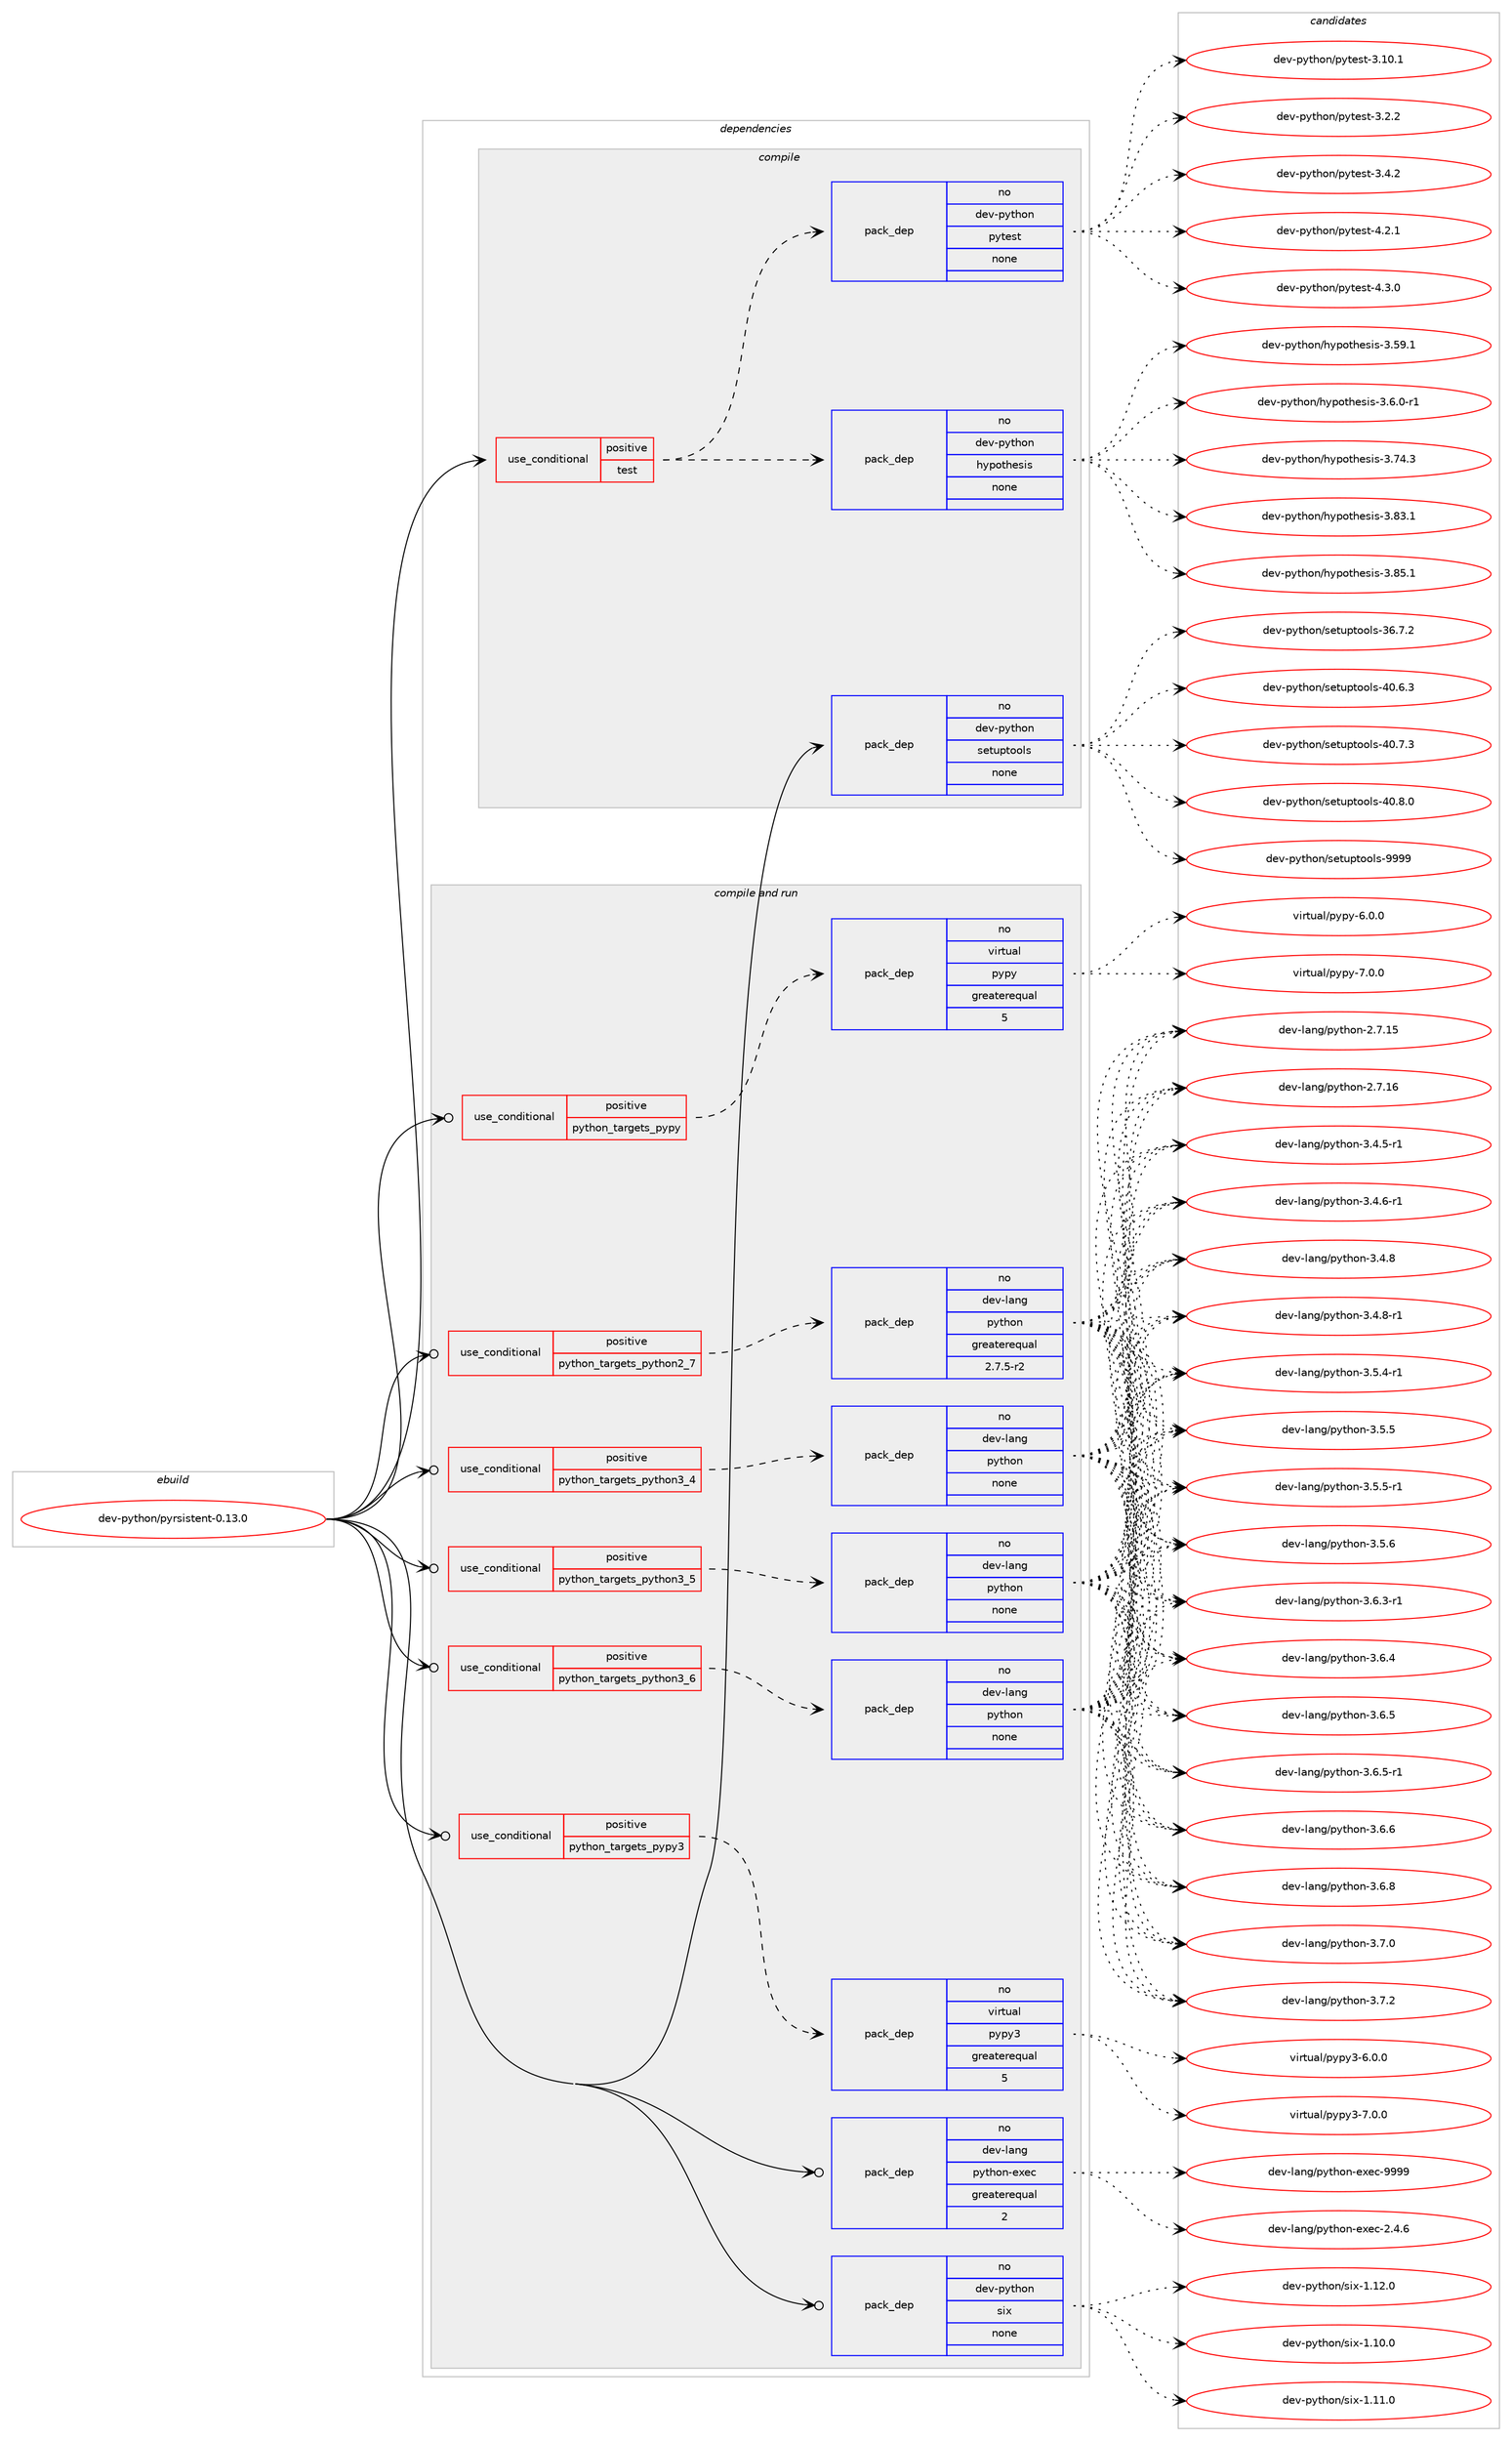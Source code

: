 digraph prolog {

# *************
# Graph options
# *************

newrank=true;
concentrate=true;
compound=true;
graph [rankdir=LR,fontname=Helvetica,fontsize=10,ranksep=1.5];#, ranksep=2.5, nodesep=0.2];
edge  [arrowhead=vee];
node  [fontname=Helvetica,fontsize=10];

# **********
# The ebuild
# **********

subgraph cluster_leftcol {
color=gray;
rank=same;
label=<<i>ebuild</i>>;
id [label="dev-python/pyrsistent-0.13.0", color=red, width=4, href="../dev-python/pyrsistent-0.13.0.svg"];
}

# ****************
# The dependencies
# ****************

subgraph cluster_midcol {
color=gray;
label=<<i>dependencies</i>>;
subgraph cluster_compile {
fillcolor="#eeeeee";
style=filled;
label=<<i>compile</i>>;
subgraph cond381712 {
dependency1432070 [label=<<TABLE BORDER="0" CELLBORDER="1" CELLSPACING="0" CELLPADDING="4"><TR><TD ROWSPAN="3" CELLPADDING="10">use_conditional</TD></TR><TR><TD>positive</TD></TR><TR><TD>test</TD></TR></TABLE>>, shape=none, color=red];
subgraph pack1027018 {
dependency1432071 [label=<<TABLE BORDER="0" CELLBORDER="1" CELLSPACING="0" CELLPADDING="4" WIDTH="220"><TR><TD ROWSPAN="6" CELLPADDING="30">pack_dep</TD></TR><TR><TD WIDTH="110">no</TD></TR><TR><TD>dev-python</TD></TR><TR><TD>hypothesis</TD></TR><TR><TD>none</TD></TR><TR><TD></TD></TR></TABLE>>, shape=none, color=blue];
}
dependency1432070:e -> dependency1432071:w [weight=20,style="dashed",arrowhead="vee"];
subgraph pack1027019 {
dependency1432072 [label=<<TABLE BORDER="0" CELLBORDER="1" CELLSPACING="0" CELLPADDING="4" WIDTH="220"><TR><TD ROWSPAN="6" CELLPADDING="30">pack_dep</TD></TR><TR><TD WIDTH="110">no</TD></TR><TR><TD>dev-python</TD></TR><TR><TD>pytest</TD></TR><TR><TD>none</TD></TR><TR><TD></TD></TR></TABLE>>, shape=none, color=blue];
}
dependency1432070:e -> dependency1432072:w [weight=20,style="dashed",arrowhead="vee"];
}
id:e -> dependency1432070:w [weight=20,style="solid",arrowhead="vee"];
subgraph pack1027020 {
dependency1432073 [label=<<TABLE BORDER="0" CELLBORDER="1" CELLSPACING="0" CELLPADDING="4" WIDTH="220"><TR><TD ROWSPAN="6" CELLPADDING="30">pack_dep</TD></TR><TR><TD WIDTH="110">no</TD></TR><TR><TD>dev-python</TD></TR><TR><TD>setuptools</TD></TR><TR><TD>none</TD></TR><TR><TD></TD></TR></TABLE>>, shape=none, color=blue];
}
id:e -> dependency1432073:w [weight=20,style="solid",arrowhead="vee"];
}
subgraph cluster_compileandrun {
fillcolor="#eeeeee";
style=filled;
label=<<i>compile and run</i>>;
subgraph cond381713 {
dependency1432074 [label=<<TABLE BORDER="0" CELLBORDER="1" CELLSPACING="0" CELLPADDING="4"><TR><TD ROWSPAN="3" CELLPADDING="10">use_conditional</TD></TR><TR><TD>positive</TD></TR><TR><TD>python_targets_pypy</TD></TR></TABLE>>, shape=none, color=red];
subgraph pack1027021 {
dependency1432075 [label=<<TABLE BORDER="0" CELLBORDER="1" CELLSPACING="0" CELLPADDING="4" WIDTH="220"><TR><TD ROWSPAN="6" CELLPADDING="30">pack_dep</TD></TR><TR><TD WIDTH="110">no</TD></TR><TR><TD>virtual</TD></TR><TR><TD>pypy</TD></TR><TR><TD>greaterequal</TD></TR><TR><TD>5</TD></TR></TABLE>>, shape=none, color=blue];
}
dependency1432074:e -> dependency1432075:w [weight=20,style="dashed",arrowhead="vee"];
}
id:e -> dependency1432074:w [weight=20,style="solid",arrowhead="odotvee"];
subgraph cond381714 {
dependency1432076 [label=<<TABLE BORDER="0" CELLBORDER="1" CELLSPACING="0" CELLPADDING="4"><TR><TD ROWSPAN="3" CELLPADDING="10">use_conditional</TD></TR><TR><TD>positive</TD></TR><TR><TD>python_targets_pypy3</TD></TR></TABLE>>, shape=none, color=red];
subgraph pack1027022 {
dependency1432077 [label=<<TABLE BORDER="0" CELLBORDER="1" CELLSPACING="0" CELLPADDING="4" WIDTH="220"><TR><TD ROWSPAN="6" CELLPADDING="30">pack_dep</TD></TR><TR><TD WIDTH="110">no</TD></TR><TR><TD>virtual</TD></TR><TR><TD>pypy3</TD></TR><TR><TD>greaterequal</TD></TR><TR><TD>5</TD></TR></TABLE>>, shape=none, color=blue];
}
dependency1432076:e -> dependency1432077:w [weight=20,style="dashed",arrowhead="vee"];
}
id:e -> dependency1432076:w [weight=20,style="solid",arrowhead="odotvee"];
subgraph cond381715 {
dependency1432078 [label=<<TABLE BORDER="0" CELLBORDER="1" CELLSPACING="0" CELLPADDING="4"><TR><TD ROWSPAN="3" CELLPADDING="10">use_conditional</TD></TR><TR><TD>positive</TD></TR><TR><TD>python_targets_python2_7</TD></TR></TABLE>>, shape=none, color=red];
subgraph pack1027023 {
dependency1432079 [label=<<TABLE BORDER="0" CELLBORDER="1" CELLSPACING="0" CELLPADDING="4" WIDTH="220"><TR><TD ROWSPAN="6" CELLPADDING="30">pack_dep</TD></TR><TR><TD WIDTH="110">no</TD></TR><TR><TD>dev-lang</TD></TR><TR><TD>python</TD></TR><TR><TD>greaterequal</TD></TR><TR><TD>2.7.5-r2</TD></TR></TABLE>>, shape=none, color=blue];
}
dependency1432078:e -> dependency1432079:w [weight=20,style="dashed",arrowhead="vee"];
}
id:e -> dependency1432078:w [weight=20,style="solid",arrowhead="odotvee"];
subgraph cond381716 {
dependency1432080 [label=<<TABLE BORDER="0" CELLBORDER="1" CELLSPACING="0" CELLPADDING="4"><TR><TD ROWSPAN="3" CELLPADDING="10">use_conditional</TD></TR><TR><TD>positive</TD></TR><TR><TD>python_targets_python3_4</TD></TR></TABLE>>, shape=none, color=red];
subgraph pack1027024 {
dependency1432081 [label=<<TABLE BORDER="0" CELLBORDER="1" CELLSPACING="0" CELLPADDING="4" WIDTH="220"><TR><TD ROWSPAN="6" CELLPADDING="30">pack_dep</TD></TR><TR><TD WIDTH="110">no</TD></TR><TR><TD>dev-lang</TD></TR><TR><TD>python</TD></TR><TR><TD>none</TD></TR><TR><TD></TD></TR></TABLE>>, shape=none, color=blue];
}
dependency1432080:e -> dependency1432081:w [weight=20,style="dashed",arrowhead="vee"];
}
id:e -> dependency1432080:w [weight=20,style="solid",arrowhead="odotvee"];
subgraph cond381717 {
dependency1432082 [label=<<TABLE BORDER="0" CELLBORDER="1" CELLSPACING="0" CELLPADDING="4"><TR><TD ROWSPAN="3" CELLPADDING="10">use_conditional</TD></TR><TR><TD>positive</TD></TR><TR><TD>python_targets_python3_5</TD></TR></TABLE>>, shape=none, color=red];
subgraph pack1027025 {
dependency1432083 [label=<<TABLE BORDER="0" CELLBORDER="1" CELLSPACING="0" CELLPADDING="4" WIDTH="220"><TR><TD ROWSPAN="6" CELLPADDING="30">pack_dep</TD></TR><TR><TD WIDTH="110">no</TD></TR><TR><TD>dev-lang</TD></TR><TR><TD>python</TD></TR><TR><TD>none</TD></TR><TR><TD></TD></TR></TABLE>>, shape=none, color=blue];
}
dependency1432082:e -> dependency1432083:w [weight=20,style="dashed",arrowhead="vee"];
}
id:e -> dependency1432082:w [weight=20,style="solid",arrowhead="odotvee"];
subgraph cond381718 {
dependency1432084 [label=<<TABLE BORDER="0" CELLBORDER="1" CELLSPACING="0" CELLPADDING="4"><TR><TD ROWSPAN="3" CELLPADDING="10">use_conditional</TD></TR><TR><TD>positive</TD></TR><TR><TD>python_targets_python3_6</TD></TR></TABLE>>, shape=none, color=red];
subgraph pack1027026 {
dependency1432085 [label=<<TABLE BORDER="0" CELLBORDER="1" CELLSPACING="0" CELLPADDING="4" WIDTH="220"><TR><TD ROWSPAN="6" CELLPADDING="30">pack_dep</TD></TR><TR><TD WIDTH="110">no</TD></TR><TR><TD>dev-lang</TD></TR><TR><TD>python</TD></TR><TR><TD>none</TD></TR><TR><TD></TD></TR></TABLE>>, shape=none, color=blue];
}
dependency1432084:e -> dependency1432085:w [weight=20,style="dashed",arrowhead="vee"];
}
id:e -> dependency1432084:w [weight=20,style="solid",arrowhead="odotvee"];
subgraph pack1027027 {
dependency1432086 [label=<<TABLE BORDER="0" CELLBORDER="1" CELLSPACING="0" CELLPADDING="4" WIDTH="220"><TR><TD ROWSPAN="6" CELLPADDING="30">pack_dep</TD></TR><TR><TD WIDTH="110">no</TD></TR><TR><TD>dev-lang</TD></TR><TR><TD>python-exec</TD></TR><TR><TD>greaterequal</TD></TR><TR><TD>2</TD></TR></TABLE>>, shape=none, color=blue];
}
id:e -> dependency1432086:w [weight=20,style="solid",arrowhead="odotvee"];
subgraph pack1027028 {
dependency1432087 [label=<<TABLE BORDER="0" CELLBORDER="1" CELLSPACING="0" CELLPADDING="4" WIDTH="220"><TR><TD ROWSPAN="6" CELLPADDING="30">pack_dep</TD></TR><TR><TD WIDTH="110">no</TD></TR><TR><TD>dev-python</TD></TR><TR><TD>six</TD></TR><TR><TD>none</TD></TR><TR><TD></TD></TR></TABLE>>, shape=none, color=blue];
}
id:e -> dependency1432087:w [weight=20,style="solid",arrowhead="odotvee"];
}
subgraph cluster_run {
fillcolor="#eeeeee";
style=filled;
label=<<i>run</i>>;
}
}

# **************
# The candidates
# **************

subgraph cluster_choices {
rank=same;
color=gray;
label=<<i>candidates</i>>;

subgraph choice1027018 {
color=black;
nodesep=1;
choice100101118451121211161041111104710412111211111610410111510511545514653574649 [label="dev-python/hypothesis-3.59.1", color=red, width=4,href="../dev-python/hypothesis-3.59.1.svg"];
choice10010111845112121116104111110471041211121111161041011151051154551465446484511449 [label="dev-python/hypothesis-3.6.0-r1", color=red, width=4,href="../dev-python/hypothesis-3.6.0-r1.svg"];
choice100101118451121211161041111104710412111211111610410111510511545514655524651 [label="dev-python/hypothesis-3.74.3", color=red, width=4,href="../dev-python/hypothesis-3.74.3.svg"];
choice100101118451121211161041111104710412111211111610410111510511545514656514649 [label="dev-python/hypothesis-3.83.1", color=red, width=4,href="../dev-python/hypothesis-3.83.1.svg"];
choice100101118451121211161041111104710412111211111610410111510511545514656534649 [label="dev-python/hypothesis-3.85.1", color=red, width=4,href="../dev-python/hypothesis-3.85.1.svg"];
dependency1432071:e -> choice100101118451121211161041111104710412111211111610410111510511545514653574649:w [style=dotted,weight="100"];
dependency1432071:e -> choice10010111845112121116104111110471041211121111161041011151051154551465446484511449:w [style=dotted,weight="100"];
dependency1432071:e -> choice100101118451121211161041111104710412111211111610410111510511545514655524651:w [style=dotted,weight="100"];
dependency1432071:e -> choice100101118451121211161041111104710412111211111610410111510511545514656514649:w [style=dotted,weight="100"];
dependency1432071:e -> choice100101118451121211161041111104710412111211111610410111510511545514656534649:w [style=dotted,weight="100"];
}
subgraph choice1027019 {
color=black;
nodesep=1;
choice100101118451121211161041111104711212111610111511645514649484649 [label="dev-python/pytest-3.10.1", color=red, width=4,href="../dev-python/pytest-3.10.1.svg"];
choice1001011184511212111610411111047112121116101115116455146504650 [label="dev-python/pytest-3.2.2", color=red, width=4,href="../dev-python/pytest-3.2.2.svg"];
choice1001011184511212111610411111047112121116101115116455146524650 [label="dev-python/pytest-3.4.2", color=red, width=4,href="../dev-python/pytest-3.4.2.svg"];
choice1001011184511212111610411111047112121116101115116455246504649 [label="dev-python/pytest-4.2.1", color=red, width=4,href="../dev-python/pytest-4.2.1.svg"];
choice1001011184511212111610411111047112121116101115116455246514648 [label="dev-python/pytest-4.3.0", color=red, width=4,href="../dev-python/pytest-4.3.0.svg"];
dependency1432072:e -> choice100101118451121211161041111104711212111610111511645514649484649:w [style=dotted,weight="100"];
dependency1432072:e -> choice1001011184511212111610411111047112121116101115116455146504650:w [style=dotted,weight="100"];
dependency1432072:e -> choice1001011184511212111610411111047112121116101115116455146524650:w [style=dotted,weight="100"];
dependency1432072:e -> choice1001011184511212111610411111047112121116101115116455246504649:w [style=dotted,weight="100"];
dependency1432072:e -> choice1001011184511212111610411111047112121116101115116455246514648:w [style=dotted,weight="100"];
}
subgraph choice1027020 {
color=black;
nodesep=1;
choice100101118451121211161041111104711510111611711211611111110811545515446554650 [label="dev-python/setuptools-36.7.2", color=red, width=4,href="../dev-python/setuptools-36.7.2.svg"];
choice100101118451121211161041111104711510111611711211611111110811545524846544651 [label="dev-python/setuptools-40.6.3", color=red, width=4,href="../dev-python/setuptools-40.6.3.svg"];
choice100101118451121211161041111104711510111611711211611111110811545524846554651 [label="dev-python/setuptools-40.7.3", color=red, width=4,href="../dev-python/setuptools-40.7.3.svg"];
choice100101118451121211161041111104711510111611711211611111110811545524846564648 [label="dev-python/setuptools-40.8.0", color=red, width=4,href="../dev-python/setuptools-40.8.0.svg"];
choice10010111845112121116104111110471151011161171121161111111081154557575757 [label="dev-python/setuptools-9999", color=red, width=4,href="../dev-python/setuptools-9999.svg"];
dependency1432073:e -> choice100101118451121211161041111104711510111611711211611111110811545515446554650:w [style=dotted,weight="100"];
dependency1432073:e -> choice100101118451121211161041111104711510111611711211611111110811545524846544651:w [style=dotted,weight="100"];
dependency1432073:e -> choice100101118451121211161041111104711510111611711211611111110811545524846554651:w [style=dotted,weight="100"];
dependency1432073:e -> choice100101118451121211161041111104711510111611711211611111110811545524846564648:w [style=dotted,weight="100"];
dependency1432073:e -> choice10010111845112121116104111110471151011161171121161111111081154557575757:w [style=dotted,weight="100"];
}
subgraph choice1027021 {
color=black;
nodesep=1;
choice1181051141161179710847112121112121455446484648 [label="virtual/pypy-6.0.0", color=red, width=4,href="../virtual/pypy-6.0.0.svg"];
choice1181051141161179710847112121112121455546484648 [label="virtual/pypy-7.0.0", color=red, width=4,href="../virtual/pypy-7.0.0.svg"];
dependency1432075:e -> choice1181051141161179710847112121112121455446484648:w [style=dotted,weight="100"];
dependency1432075:e -> choice1181051141161179710847112121112121455546484648:w [style=dotted,weight="100"];
}
subgraph choice1027022 {
color=black;
nodesep=1;
choice118105114116117971084711212111212151455446484648 [label="virtual/pypy3-6.0.0", color=red, width=4,href="../virtual/pypy3-6.0.0.svg"];
choice118105114116117971084711212111212151455546484648 [label="virtual/pypy3-7.0.0", color=red, width=4,href="../virtual/pypy3-7.0.0.svg"];
dependency1432077:e -> choice118105114116117971084711212111212151455446484648:w [style=dotted,weight="100"];
dependency1432077:e -> choice118105114116117971084711212111212151455546484648:w [style=dotted,weight="100"];
}
subgraph choice1027023 {
color=black;
nodesep=1;
choice10010111845108971101034711212111610411111045504655464953 [label="dev-lang/python-2.7.15", color=red, width=4,href="../dev-lang/python-2.7.15.svg"];
choice10010111845108971101034711212111610411111045504655464954 [label="dev-lang/python-2.7.16", color=red, width=4,href="../dev-lang/python-2.7.16.svg"];
choice1001011184510897110103471121211161041111104551465246534511449 [label="dev-lang/python-3.4.5-r1", color=red, width=4,href="../dev-lang/python-3.4.5-r1.svg"];
choice1001011184510897110103471121211161041111104551465246544511449 [label="dev-lang/python-3.4.6-r1", color=red, width=4,href="../dev-lang/python-3.4.6-r1.svg"];
choice100101118451089711010347112121116104111110455146524656 [label="dev-lang/python-3.4.8", color=red, width=4,href="../dev-lang/python-3.4.8.svg"];
choice1001011184510897110103471121211161041111104551465246564511449 [label="dev-lang/python-3.4.8-r1", color=red, width=4,href="../dev-lang/python-3.4.8-r1.svg"];
choice1001011184510897110103471121211161041111104551465346524511449 [label="dev-lang/python-3.5.4-r1", color=red, width=4,href="../dev-lang/python-3.5.4-r1.svg"];
choice100101118451089711010347112121116104111110455146534653 [label="dev-lang/python-3.5.5", color=red, width=4,href="../dev-lang/python-3.5.5.svg"];
choice1001011184510897110103471121211161041111104551465346534511449 [label="dev-lang/python-3.5.5-r1", color=red, width=4,href="../dev-lang/python-3.5.5-r1.svg"];
choice100101118451089711010347112121116104111110455146534654 [label="dev-lang/python-3.5.6", color=red, width=4,href="../dev-lang/python-3.5.6.svg"];
choice1001011184510897110103471121211161041111104551465446514511449 [label="dev-lang/python-3.6.3-r1", color=red, width=4,href="../dev-lang/python-3.6.3-r1.svg"];
choice100101118451089711010347112121116104111110455146544652 [label="dev-lang/python-3.6.4", color=red, width=4,href="../dev-lang/python-3.6.4.svg"];
choice100101118451089711010347112121116104111110455146544653 [label="dev-lang/python-3.6.5", color=red, width=4,href="../dev-lang/python-3.6.5.svg"];
choice1001011184510897110103471121211161041111104551465446534511449 [label="dev-lang/python-3.6.5-r1", color=red, width=4,href="../dev-lang/python-3.6.5-r1.svg"];
choice100101118451089711010347112121116104111110455146544654 [label="dev-lang/python-3.6.6", color=red, width=4,href="../dev-lang/python-3.6.6.svg"];
choice100101118451089711010347112121116104111110455146544656 [label="dev-lang/python-3.6.8", color=red, width=4,href="../dev-lang/python-3.6.8.svg"];
choice100101118451089711010347112121116104111110455146554648 [label="dev-lang/python-3.7.0", color=red, width=4,href="../dev-lang/python-3.7.0.svg"];
choice100101118451089711010347112121116104111110455146554650 [label="dev-lang/python-3.7.2", color=red, width=4,href="../dev-lang/python-3.7.2.svg"];
dependency1432079:e -> choice10010111845108971101034711212111610411111045504655464953:w [style=dotted,weight="100"];
dependency1432079:e -> choice10010111845108971101034711212111610411111045504655464954:w [style=dotted,weight="100"];
dependency1432079:e -> choice1001011184510897110103471121211161041111104551465246534511449:w [style=dotted,weight="100"];
dependency1432079:e -> choice1001011184510897110103471121211161041111104551465246544511449:w [style=dotted,weight="100"];
dependency1432079:e -> choice100101118451089711010347112121116104111110455146524656:w [style=dotted,weight="100"];
dependency1432079:e -> choice1001011184510897110103471121211161041111104551465246564511449:w [style=dotted,weight="100"];
dependency1432079:e -> choice1001011184510897110103471121211161041111104551465346524511449:w [style=dotted,weight="100"];
dependency1432079:e -> choice100101118451089711010347112121116104111110455146534653:w [style=dotted,weight="100"];
dependency1432079:e -> choice1001011184510897110103471121211161041111104551465346534511449:w [style=dotted,weight="100"];
dependency1432079:e -> choice100101118451089711010347112121116104111110455146534654:w [style=dotted,weight="100"];
dependency1432079:e -> choice1001011184510897110103471121211161041111104551465446514511449:w [style=dotted,weight="100"];
dependency1432079:e -> choice100101118451089711010347112121116104111110455146544652:w [style=dotted,weight="100"];
dependency1432079:e -> choice100101118451089711010347112121116104111110455146544653:w [style=dotted,weight="100"];
dependency1432079:e -> choice1001011184510897110103471121211161041111104551465446534511449:w [style=dotted,weight="100"];
dependency1432079:e -> choice100101118451089711010347112121116104111110455146544654:w [style=dotted,weight="100"];
dependency1432079:e -> choice100101118451089711010347112121116104111110455146544656:w [style=dotted,weight="100"];
dependency1432079:e -> choice100101118451089711010347112121116104111110455146554648:w [style=dotted,weight="100"];
dependency1432079:e -> choice100101118451089711010347112121116104111110455146554650:w [style=dotted,weight="100"];
}
subgraph choice1027024 {
color=black;
nodesep=1;
choice10010111845108971101034711212111610411111045504655464953 [label="dev-lang/python-2.7.15", color=red, width=4,href="../dev-lang/python-2.7.15.svg"];
choice10010111845108971101034711212111610411111045504655464954 [label="dev-lang/python-2.7.16", color=red, width=4,href="../dev-lang/python-2.7.16.svg"];
choice1001011184510897110103471121211161041111104551465246534511449 [label="dev-lang/python-3.4.5-r1", color=red, width=4,href="../dev-lang/python-3.4.5-r1.svg"];
choice1001011184510897110103471121211161041111104551465246544511449 [label="dev-lang/python-3.4.6-r1", color=red, width=4,href="../dev-lang/python-3.4.6-r1.svg"];
choice100101118451089711010347112121116104111110455146524656 [label="dev-lang/python-3.4.8", color=red, width=4,href="../dev-lang/python-3.4.8.svg"];
choice1001011184510897110103471121211161041111104551465246564511449 [label="dev-lang/python-3.4.8-r1", color=red, width=4,href="../dev-lang/python-3.4.8-r1.svg"];
choice1001011184510897110103471121211161041111104551465346524511449 [label="dev-lang/python-3.5.4-r1", color=red, width=4,href="../dev-lang/python-3.5.4-r1.svg"];
choice100101118451089711010347112121116104111110455146534653 [label="dev-lang/python-3.5.5", color=red, width=4,href="../dev-lang/python-3.5.5.svg"];
choice1001011184510897110103471121211161041111104551465346534511449 [label="dev-lang/python-3.5.5-r1", color=red, width=4,href="../dev-lang/python-3.5.5-r1.svg"];
choice100101118451089711010347112121116104111110455146534654 [label="dev-lang/python-3.5.6", color=red, width=4,href="../dev-lang/python-3.5.6.svg"];
choice1001011184510897110103471121211161041111104551465446514511449 [label="dev-lang/python-3.6.3-r1", color=red, width=4,href="../dev-lang/python-3.6.3-r1.svg"];
choice100101118451089711010347112121116104111110455146544652 [label="dev-lang/python-3.6.4", color=red, width=4,href="../dev-lang/python-3.6.4.svg"];
choice100101118451089711010347112121116104111110455146544653 [label="dev-lang/python-3.6.5", color=red, width=4,href="../dev-lang/python-3.6.5.svg"];
choice1001011184510897110103471121211161041111104551465446534511449 [label="dev-lang/python-3.6.5-r1", color=red, width=4,href="../dev-lang/python-3.6.5-r1.svg"];
choice100101118451089711010347112121116104111110455146544654 [label="dev-lang/python-3.6.6", color=red, width=4,href="../dev-lang/python-3.6.6.svg"];
choice100101118451089711010347112121116104111110455146544656 [label="dev-lang/python-3.6.8", color=red, width=4,href="../dev-lang/python-3.6.8.svg"];
choice100101118451089711010347112121116104111110455146554648 [label="dev-lang/python-3.7.0", color=red, width=4,href="../dev-lang/python-3.7.0.svg"];
choice100101118451089711010347112121116104111110455146554650 [label="dev-lang/python-3.7.2", color=red, width=4,href="../dev-lang/python-3.7.2.svg"];
dependency1432081:e -> choice10010111845108971101034711212111610411111045504655464953:w [style=dotted,weight="100"];
dependency1432081:e -> choice10010111845108971101034711212111610411111045504655464954:w [style=dotted,weight="100"];
dependency1432081:e -> choice1001011184510897110103471121211161041111104551465246534511449:w [style=dotted,weight="100"];
dependency1432081:e -> choice1001011184510897110103471121211161041111104551465246544511449:w [style=dotted,weight="100"];
dependency1432081:e -> choice100101118451089711010347112121116104111110455146524656:w [style=dotted,weight="100"];
dependency1432081:e -> choice1001011184510897110103471121211161041111104551465246564511449:w [style=dotted,weight="100"];
dependency1432081:e -> choice1001011184510897110103471121211161041111104551465346524511449:w [style=dotted,weight="100"];
dependency1432081:e -> choice100101118451089711010347112121116104111110455146534653:w [style=dotted,weight="100"];
dependency1432081:e -> choice1001011184510897110103471121211161041111104551465346534511449:w [style=dotted,weight="100"];
dependency1432081:e -> choice100101118451089711010347112121116104111110455146534654:w [style=dotted,weight="100"];
dependency1432081:e -> choice1001011184510897110103471121211161041111104551465446514511449:w [style=dotted,weight="100"];
dependency1432081:e -> choice100101118451089711010347112121116104111110455146544652:w [style=dotted,weight="100"];
dependency1432081:e -> choice100101118451089711010347112121116104111110455146544653:w [style=dotted,weight="100"];
dependency1432081:e -> choice1001011184510897110103471121211161041111104551465446534511449:w [style=dotted,weight="100"];
dependency1432081:e -> choice100101118451089711010347112121116104111110455146544654:w [style=dotted,weight="100"];
dependency1432081:e -> choice100101118451089711010347112121116104111110455146544656:w [style=dotted,weight="100"];
dependency1432081:e -> choice100101118451089711010347112121116104111110455146554648:w [style=dotted,weight="100"];
dependency1432081:e -> choice100101118451089711010347112121116104111110455146554650:w [style=dotted,weight="100"];
}
subgraph choice1027025 {
color=black;
nodesep=1;
choice10010111845108971101034711212111610411111045504655464953 [label="dev-lang/python-2.7.15", color=red, width=4,href="../dev-lang/python-2.7.15.svg"];
choice10010111845108971101034711212111610411111045504655464954 [label="dev-lang/python-2.7.16", color=red, width=4,href="../dev-lang/python-2.7.16.svg"];
choice1001011184510897110103471121211161041111104551465246534511449 [label="dev-lang/python-3.4.5-r1", color=red, width=4,href="../dev-lang/python-3.4.5-r1.svg"];
choice1001011184510897110103471121211161041111104551465246544511449 [label="dev-lang/python-3.4.6-r1", color=red, width=4,href="../dev-lang/python-3.4.6-r1.svg"];
choice100101118451089711010347112121116104111110455146524656 [label="dev-lang/python-3.4.8", color=red, width=4,href="../dev-lang/python-3.4.8.svg"];
choice1001011184510897110103471121211161041111104551465246564511449 [label="dev-lang/python-3.4.8-r1", color=red, width=4,href="../dev-lang/python-3.4.8-r1.svg"];
choice1001011184510897110103471121211161041111104551465346524511449 [label="dev-lang/python-3.5.4-r1", color=red, width=4,href="../dev-lang/python-3.5.4-r1.svg"];
choice100101118451089711010347112121116104111110455146534653 [label="dev-lang/python-3.5.5", color=red, width=4,href="../dev-lang/python-3.5.5.svg"];
choice1001011184510897110103471121211161041111104551465346534511449 [label="dev-lang/python-3.5.5-r1", color=red, width=4,href="../dev-lang/python-3.5.5-r1.svg"];
choice100101118451089711010347112121116104111110455146534654 [label="dev-lang/python-3.5.6", color=red, width=4,href="../dev-lang/python-3.5.6.svg"];
choice1001011184510897110103471121211161041111104551465446514511449 [label="dev-lang/python-3.6.3-r1", color=red, width=4,href="../dev-lang/python-3.6.3-r1.svg"];
choice100101118451089711010347112121116104111110455146544652 [label="dev-lang/python-3.6.4", color=red, width=4,href="../dev-lang/python-3.6.4.svg"];
choice100101118451089711010347112121116104111110455146544653 [label="dev-lang/python-3.6.5", color=red, width=4,href="../dev-lang/python-3.6.5.svg"];
choice1001011184510897110103471121211161041111104551465446534511449 [label="dev-lang/python-3.6.5-r1", color=red, width=4,href="../dev-lang/python-3.6.5-r1.svg"];
choice100101118451089711010347112121116104111110455146544654 [label="dev-lang/python-3.6.6", color=red, width=4,href="../dev-lang/python-3.6.6.svg"];
choice100101118451089711010347112121116104111110455146544656 [label="dev-lang/python-3.6.8", color=red, width=4,href="../dev-lang/python-3.6.8.svg"];
choice100101118451089711010347112121116104111110455146554648 [label="dev-lang/python-3.7.0", color=red, width=4,href="../dev-lang/python-3.7.0.svg"];
choice100101118451089711010347112121116104111110455146554650 [label="dev-lang/python-3.7.2", color=red, width=4,href="../dev-lang/python-3.7.2.svg"];
dependency1432083:e -> choice10010111845108971101034711212111610411111045504655464953:w [style=dotted,weight="100"];
dependency1432083:e -> choice10010111845108971101034711212111610411111045504655464954:w [style=dotted,weight="100"];
dependency1432083:e -> choice1001011184510897110103471121211161041111104551465246534511449:w [style=dotted,weight="100"];
dependency1432083:e -> choice1001011184510897110103471121211161041111104551465246544511449:w [style=dotted,weight="100"];
dependency1432083:e -> choice100101118451089711010347112121116104111110455146524656:w [style=dotted,weight="100"];
dependency1432083:e -> choice1001011184510897110103471121211161041111104551465246564511449:w [style=dotted,weight="100"];
dependency1432083:e -> choice1001011184510897110103471121211161041111104551465346524511449:w [style=dotted,weight="100"];
dependency1432083:e -> choice100101118451089711010347112121116104111110455146534653:w [style=dotted,weight="100"];
dependency1432083:e -> choice1001011184510897110103471121211161041111104551465346534511449:w [style=dotted,weight="100"];
dependency1432083:e -> choice100101118451089711010347112121116104111110455146534654:w [style=dotted,weight="100"];
dependency1432083:e -> choice1001011184510897110103471121211161041111104551465446514511449:w [style=dotted,weight="100"];
dependency1432083:e -> choice100101118451089711010347112121116104111110455146544652:w [style=dotted,weight="100"];
dependency1432083:e -> choice100101118451089711010347112121116104111110455146544653:w [style=dotted,weight="100"];
dependency1432083:e -> choice1001011184510897110103471121211161041111104551465446534511449:w [style=dotted,weight="100"];
dependency1432083:e -> choice100101118451089711010347112121116104111110455146544654:w [style=dotted,weight="100"];
dependency1432083:e -> choice100101118451089711010347112121116104111110455146544656:w [style=dotted,weight="100"];
dependency1432083:e -> choice100101118451089711010347112121116104111110455146554648:w [style=dotted,weight="100"];
dependency1432083:e -> choice100101118451089711010347112121116104111110455146554650:w [style=dotted,weight="100"];
}
subgraph choice1027026 {
color=black;
nodesep=1;
choice10010111845108971101034711212111610411111045504655464953 [label="dev-lang/python-2.7.15", color=red, width=4,href="../dev-lang/python-2.7.15.svg"];
choice10010111845108971101034711212111610411111045504655464954 [label="dev-lang/python-2.7.16", color=red, width=4,href="../dev-lang/python-2.7.16.svg"];
choice1001011184510897110103471121211161041111104551465246534511449 [label="dev-lang/python-3.4.5-r1", color=red, width=4,href="../dev-lang/python-3.4.5-r1.svg"];
choice1001011184510897110103471121211161041111104551465246544511449 [label="dev-lang/python-3.4.6-r1", color=red, width=4,href="../dev-lang/python-3.4.6-r1.svg"];
choice100101118451089711010347112121116104111110455146524656 [label="dev-lang/python-3.4.8", color=red, width=4,href="../dev-lang/python-3.4.8.svg"];
choice1001011184510897110103471121211161041111104551465246564511449 [label="dev-lang/python-3.4.8-r1", color=red, width=4,href="../dev-lang/python-3.4.8-r1.svg"];
choice1001011184510897110103471121211161041111104551465346524511449 [label="dev-lang/python-3.5.4-r1", color=red, width=4,href="../dev-lang/python-3.5.4-r1.svg"];
choice100101118451089711010347112121116104111110455146534653 [label="dev-lang/python-3.5.5", color=red, width=4,href="../dev-lang/python-3.5.5.svg"];
choice1001011184510897110103471121211161041111104551465346534511449 [label="dev-lang/python-3.5.5-r1", color=red, width=4,href="../dev-lang/python-3.5.5-r1.svg"];
choice100101118451089711010347112121116104111110455146534654 [label="dev-lang/python-3.5.6", color=red, width=4,href="../dev-lang/python-3.5.6.svg"];
choice1001011184510897110103471121211161041111104551465446514511449 [label="dev-lang/python-3.6.3-r1", color=red, width=4,href="../dev-lang/python-3.6.3-r1.svg"];
choice100101118451089711010347112121116104111110455146544652 [label="dev-lang/python-3.6.4", color=red, width=4,href="../dev-lang/python-3.6.4.svg"];
choice100101118451089711010347112121116104111110455146544653 [label="dev-lang/python-3.6.5", color=red, width=4,href="../dev-lang/python-3.6.5.svg"];
choice1001011184510897110103471121211161041111104551465446534511449 [label="dev-lang/python-3.6.5-r1", color=red, width=4,href="../dev-lang/python-3.6.5-r1.svg"];
choice100101118451089711010347112121116104111110455146544654 [label="dev-lang/python-3.6.6", color=red, width=4,href="../dev-lang/python-3.6.6.svg"];
choice100101118451089711010347112121116104111110455146544656 [label="dev-lang/python-3.6.8", color=red, width=4,href="../dev-lang/python-3.6.8.svg"];
choice100101118451089711010347112121116104111110455146554648 [label="dev-lang/python-3.7.0", color=red, width=4,href="../dev-lang/python-3.7.0.svg"];
choice100101118451089711010347112121116104111110455146554650 [label="dev-lang/python-3.7.2", color=red, width=4,href="../dev-lang/python-3.7.2.svg"];
dependency1432085:e -> choice10010111845108971101034711212111610411111045504655464953:w [style=dotted,weight="100"];
dependency1432085:e -> choice10010111845108971101034711212111610411111045504655464954:w [style=dotted,weight="100"];
dependency1432085:e -> choice1001011184510897110103471121211161041111104551465246534511449:w [style=dotted,weight="100"];
dependency1432085:e -> choice1001011184510897110103471121211161041111104551465246544511449:w [style=dotted,weight="100"];
dependency1432085:e -> choice100101118451089711010347112121116104111110455146524656:w [style=dotted,weight="100"];
dependency1432085:e -> choice1001011184510897110103471121211161041111104551465246564511449:w [style=dotted,weight="100"];
dependency1432085:e -> choice1001011184510897110103471121211161041111104551465346524511449:w [style=dotted,weight="100"];
dependency1432085:e -> choice100101118451089711010347112121116104111110455146534653:w [style=dotted,weight="100"];
dependency1432085:e -> choice1001011184510897110103471121211161041111104551465346534511449:w [style=dotted,weight="100"];
dependency1432085:e -> choice100101118451089711010347112121116104111110455146534654:w [style=dotted,weight="100"];
dependency1432085:e -> choice1001011184510897110103471121211161041111104551465446514511449:w [style=dotted,weight="100"];
dependency1432085:e -> choice100101118451089711010347112121116104111110455146544652:w [style=dotted,weight="100"];
dependency1432085:e -> choice100101118451089711010347112121116104111110455146544653:w [style=dotted,weight="100"];
dependency1432085:e -> choice1001011184510897110103471121211161041111104551465446534511449:w [style=dotted,weight="100"];
dependency1432085:e -> choice100101118451089711010347112121116104111110455146544654:w [style=dotted,weight="100"];
dependency1432085:e -> choice100101118451089711010347112121116104111110455146544656:w [style=dotted,weight="100"];
dependency1432085:e -> choice100101118451089711010347112121116104111110455146554648:w [style=dotted,weight="100"];
dependency1432085:e -> choice100101118451089711010347112121116104111110455146554650:w [style=dotted,weight="100"];
}
subgraph choice1027027 {
color=black;
nodesep=1;
choice1001011184510897110103471121211161041111104510112010199455046524654 [label="dev-lang/python-exec-2.4.6", color=red, width=4,href="../dev-lang/python-exec-2.4.6.svg"];
choice10010111845108971101034711212111610411111045101120101994557575757 [label="dev-lang/python-exec-9999", color=red, width=4,href="../dev-lang/python-exec-9999.svg"];
dependency1432086:e -> choice1001011184510897110103471121211161041111104510112010199455046524654:w [style=dotted,weight="100"];
dependency1432086:e -> choice10010111845108971101034711212111610411111045101120101994557575757:w [style=dotted,weight="100"];
}
subgraph choice1027028 {
color=black;
nodesep=1;
choice100101118451121211161041111104711510512045494649484648 [label="dev-python/six-1.10.0", color=red, width=4,href="../dev-python/six-1.10.0.svg"];
choice100101118451121211161041111104711510512045494649494648 [label="dev-python/six-1.11.0", color=red, width=4,href="../dev-python/six-1.11.0.svg"];
choice100101118451121211161041111104711510512045494649504648 [label="dev-python/six-1.12.0", color=red, width=4,href="../dev-python/six-1.12.0.svg"];
dependency1432087:e -> choice100101118451121211161041111104711510512045494649484648:w [style=dotted,weight="100"];
dependency1432087:e -> choice100101118451121211161041111104711510512045494649494648:w [style=dotted,weight="100"];
dependency1432087:e -> choice100101118451121211161041111104711510512045494649504648:w [style=dotted,weight="100"];
}
}

}
